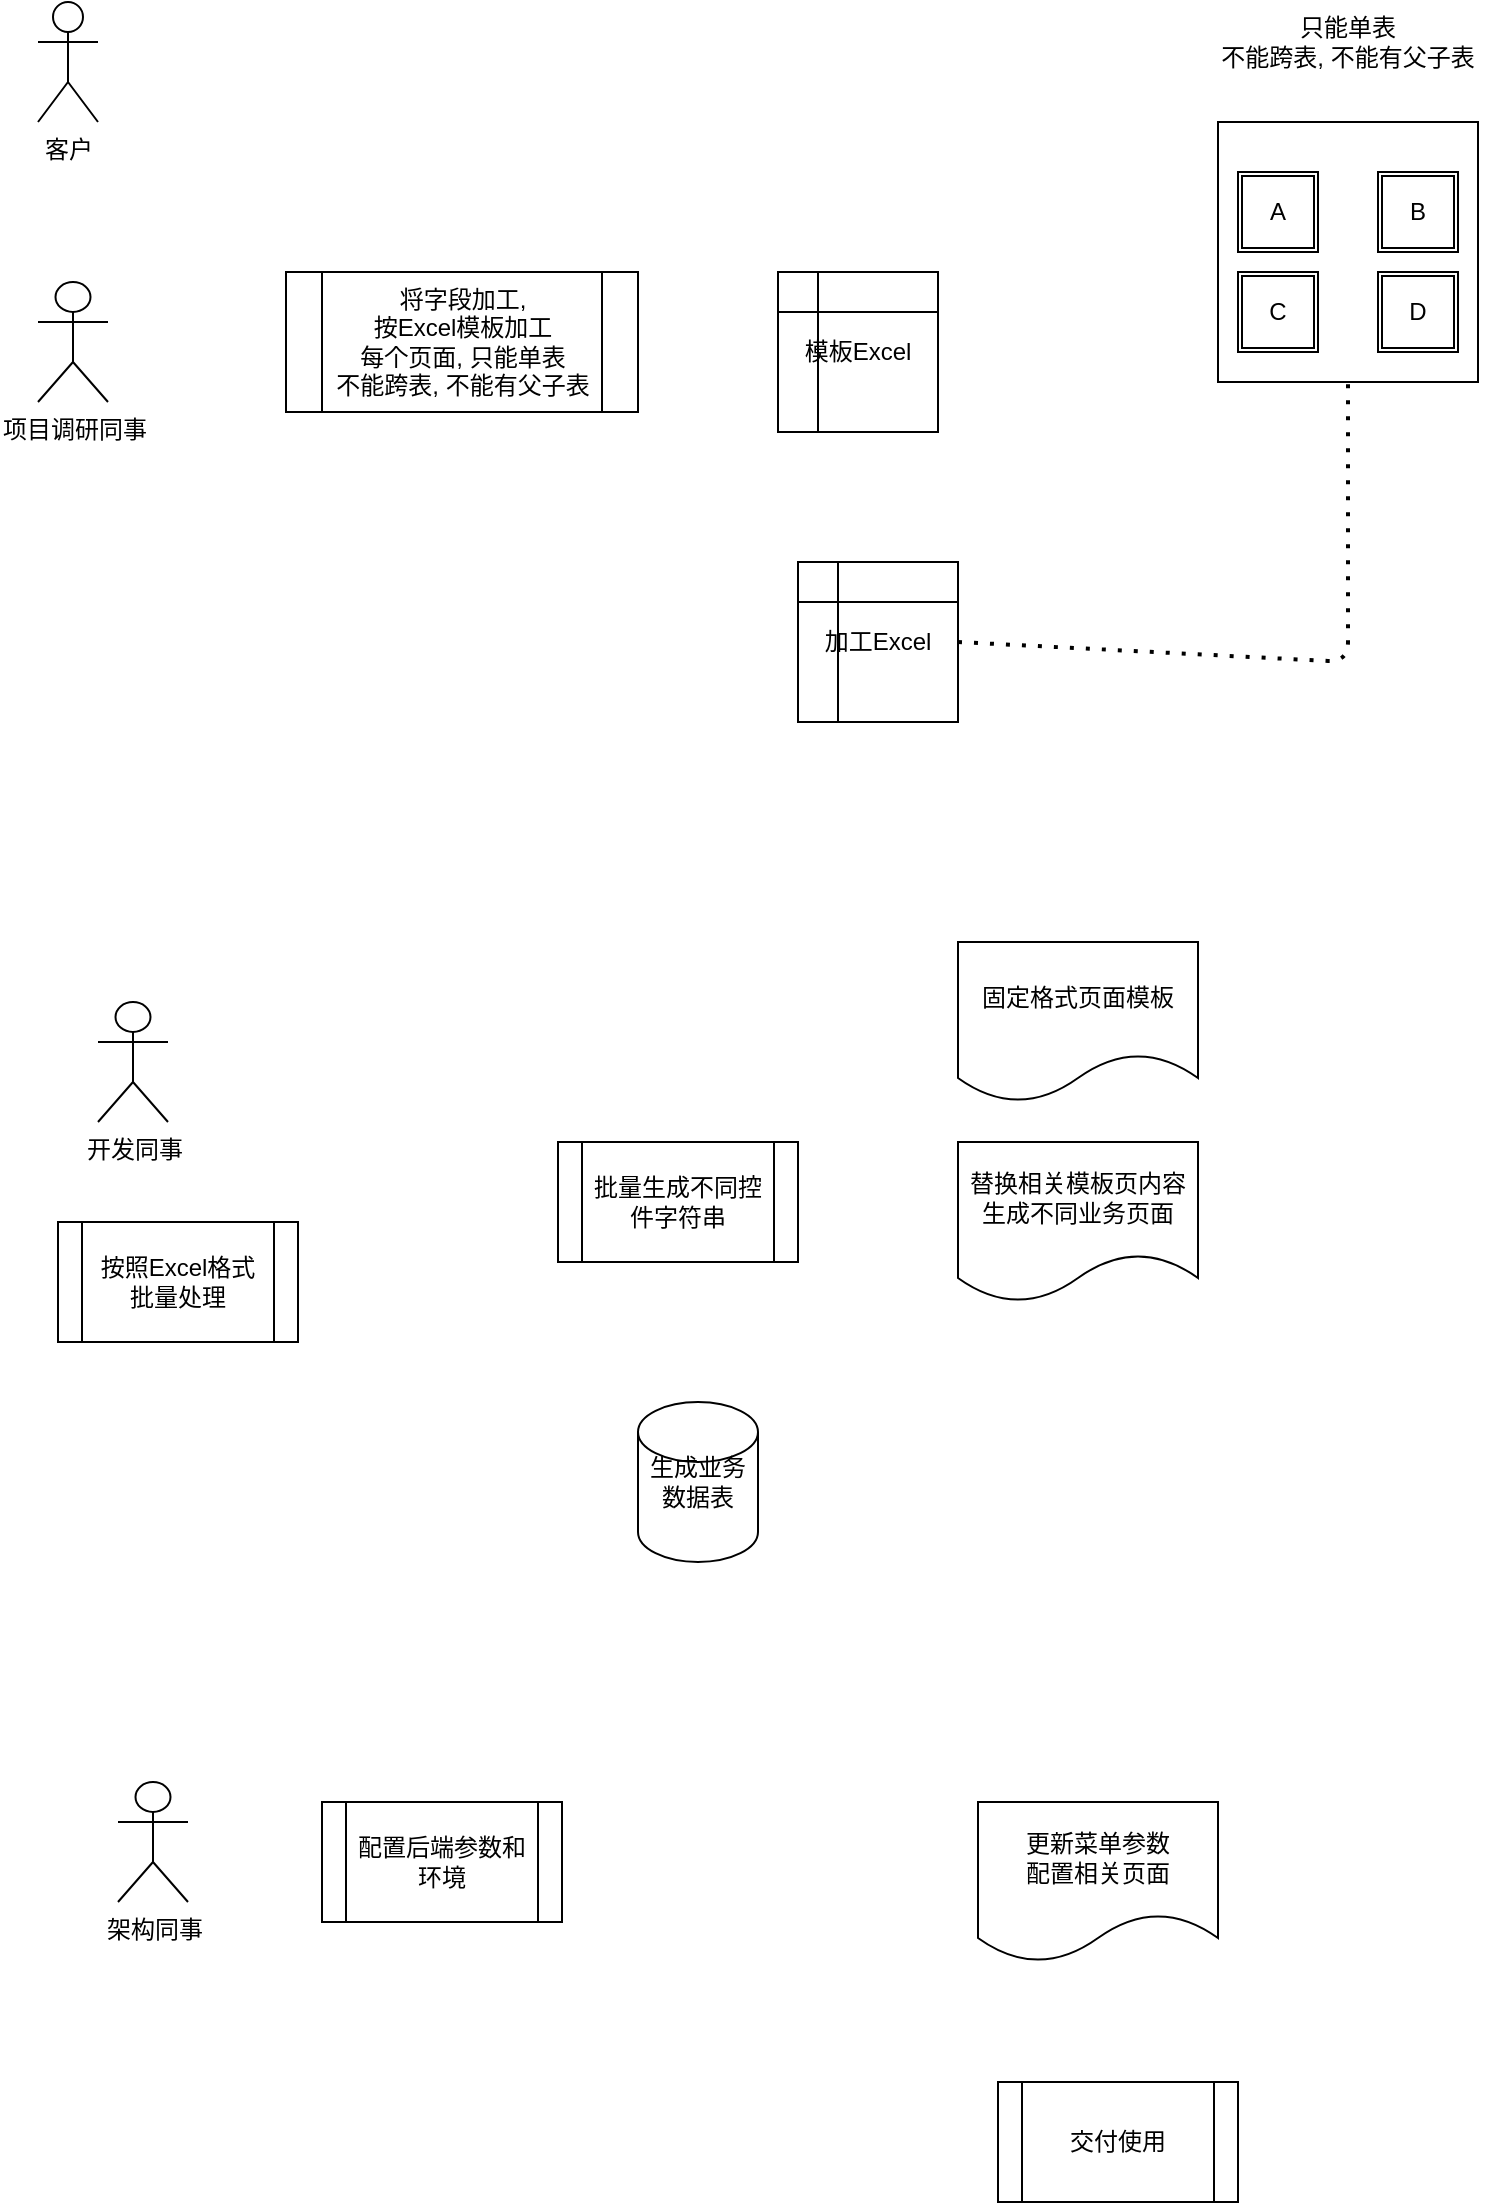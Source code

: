 <mxfile version="13.5.8" type="github">
  <diagram id="m-Iyyw_MuOG-PPegFnNJ" name="Page-1">
    <mxGraphModel dx="1422" dy="746" grid="1" gridSize="10" guides="1" tooltips="1" connect="1" arrows="1" fold="1" page="1" pageScale="1" pageWidth="827" pageHeight="1169" math="0" shadow="0">
      <root>
        <mxCell id="0" />
        <mxCell id="1" parent="0" />
        <mxCell id="lQPYnQpL6KI8RcCghjD9-1" value="客户" style="shape=umlActor;verticalLabelPosition=bottom;verticalAlign=top;html=1;outlineConnect=0;" vertex="1" parent="1">
          <mxGeometry x="80" y="30" width="30" height="60" as="geometry" />
        </mxCell>
        <mxCell id="lQPYnQpL6KI8RcCghjD9-2" value="项目调研同事" style="shape=umlActor;verticalLabelPosition=bottom;verticalAlign=top;html=1;outlineConnect=0;" vertex="1" parent="1">
          <mxGeometry x="80" y="170" width="35" height="60" as="geometry" />
        </mxCell>
        <mxCell id="lQPYnQpL6KI8RcCghjD9-8" value="模板Excel" style="shape=internalStorage;whiteSpace=wrap;html=1;backgroundOutline=1;" vertex="1" parent="1">
          <mxGeometry x="450" y="165" width="80" height="80" as="geometry" />
        </mxCell>
        <mxCell id="lQPYnQpL6KI8RcCghjD9-9" value="加工Excel" style="shape=internalStorage;whiteSpace=wrap;html=1;backgroundOutline=1;" vertex="1" parent="1">
          <mxGeometry x="460" y="310" width="80" height="80" as="geometry" />
        </mxCell>
        <mxCell id="lQPYnQpL6KI8RcCghjD9-10" value="开发同事" style="shape=umlActor;verticalLabelPosition=bottom;verticalAlign=top;html=1;outlineConnect=0;" vertex="1" parent="1">
          <mxGeometry x="110" y="530" width="35" height="60" as="geometry" />
        </mxCell>
        <mxCell id="lQPYnQpL6KI8RcCghjD9-13" value="按照Excel格式&lt;br&gt;批量处理" style="shape=process;whiteSpace=wrap;html=1;backgroundOutline=1;" vertex="1" parent="1">
          <mxGeometry x="90" y="640" width="120" height="60" as="geometry" />
        </mxCell>
        <mxCell id="lQPYnQpL6KI8RcCghjD9-14" value="&lt;span&gt;将字段加工,&lt;/span&gt;&lt;br&gt;&lt;span&gt;按Excel模板加工&lt;/span&gt;&lt;br&gt;&lt;span&gt;每个页面, 只能单表&lt;/span&gt;&lt;br&gt;&lt;span&gt;不能跨表, 不能有父子表&lt;/span&gt;" style="shape=process;whiteSpace=wrap;html=1;backgroundOutline=1;" vertex="1" parent="1">
          <mxGeometry x="204" y="165" width="176" height="70" as="geometry" />
        </mxCell>
        <mxCell id="lQPYnQpL6KI8RcCghjD9-15" value="生成业务数据表" style="shape=cylinder2;whiteSpace=wrap;html=1;boundedLbl=1;backgroundOutline=1;size=15;" vertex="1" parent="1">
          <mxGeometry x="380" y="730" width="60" height="80" as="geometry" />
        </mxCell>
        <mxCell id="lQPYnQpL6KI8RcCghjD9-23" value="" style="group" vertex="1" connectable="0" parent="1">
          <mxGeometry x="660" y="40" width="150" height="180" as="geometry" />
        </mxCell>
        <mxCell id="lQPYnQpL6KI8RcCghjD9-21" value="" style="group" vertex="1" connectable="0" parent="lQPYnQpL6KI8RcCghjD9-23">
          <mxGeometry x="10" y="50" width="130" height="130" as="geometry" />
        </mxCell>
        <mxCell id="lQPYnQpL6KI8RcCghjD9-20" value="" style="whiteSpace=wrap;html=1;aspect=fixed;" vertex="1" parent="lQPYnQpL6KI8RcCghjD9-21">
          <mxGeometry width="130" height="130" as="geometry" />
        </mxCell>
        <mxCell id="lQPYnQpL6KI8RcCghjD9-16" value="A" style="shape=ext;double=1;whiteSpace=wrap;html=1;aspect=fixed;" vertex="1" parent="lQPYnQpL6KI8RcCghjD9-21">
          <mxGeometry x="10" y="25" width="40" height="40" as="geometry" />
        </mxCell>
        <mxCell id="lQPYnQpL6KI8RcCghjD9-17" value="B" style="shape=ext;double=1;whiteSpace=wrap;html=1;aspect=fixed;" vertex="1" parent="lQPYnQpL6KI8RcCghjD9-21">
          <mxGeometry x="80" y="25" width="40" height="40" as="geometry" />
        </mxCell>
        <mxCell id="lQPYnQpL6KI8RcCghjD9-18" value="C" style="shape=ext;double=1;whiteSpace=wrap;html=1;aspect=fixed;" vertex="1" parent="lQPYnQpL6KI8RcCghjD9-21">
          <mxGeometry x="10" y="75" width="40" height="40" as="geometry" />
        </mxCell>
        <mxCell id="lQPYnQpL6KI8RcCghjD9-19" value="D" style="shape=ext;double=1;whiteSpace=wrap;html=1;aspect=fixed;" vertex="1" parent="lQPYnQpL6KI8RcCghjD9-21">
          <mxGeometry x="80" y="75" width="40" height="40" as="geometry" />
        </mxCell>
        <mxCell id="lQPYnQpL6KI8RcCghjD9-22" value="只能单表&lt;br&gt;不能跨表, 不能有父子表" style="text;html=1;strokeColor=none;fillColor=none;align=center;verticalAlign=middle;whiteSpace=wrap;rounded=0;" vertex="1" parent="lQPYnQpL6KI8RcCghjD9-23">
          <mxGeometry width="150" height="20" as="geometry" />
        </mxCell>
        <mxCell id="lQPYnQpL6KI8RcCghjD9-25" value="" style="endArrow=none;dashed=1;html=1;dashPattern=1 3;strokeWidth=2;entryX=0.5;entryY=1;entryDx=0;entryDy=0;exitX=1;exitY=0.5;exitDx=0;exitDy=0;" edge="1" parent="1" source="lQPYnQpL6KI8RcCghjD9-9" target="lQPYnQpL6KI8RcCghjD9-20">
          <mxGeometry width="50" height="50" relative="1" as="geometry">
            <mxPoint x="700" y="380" as="sourcePoint" />
            <mxPoint x="750" y="330" as="targetPoint" />
            <Array as="points">
              <mxPoint x="735" y="360" />
            </Array>
          </mxGeometry>
        </mxCell>
        <mxCell id="lQPYnQpL6KI8RcCghjD9-26" value="批量生成不同控件字符串" style="shape=process;whiteSpace=wrap;html=1;backgroundOutline=1;" vertex="1" parent="1">
          <mxGeometry x="340" y="600" width="120" height="60" as="geometry" />
        </mxCell>
        <mxCell id="lQPYnQpL6KI8RcCghjD9-28" value="固定格式页面模板" style="shape=document;whiteSpace=wrap;html=1;boundedLbl=1;" vertex="1" parent="1">
          <mxGeometry x="540" y="500" width="120" height="80" as="geometry" />
        </mxCell>
        <mxCell id="lQPYnQpL6KI8RcCghjD9-29" value="替换相关模板页内容&lt;br&gt;生成不同业务页面" style="shape=document;whiteSpace=wrap;html=1;boundedLbl=1;" vertex="1" parent="1">
          <mxGeometry x="540" y="600" width="120" height="80" as="geometry" />
        </mxCell>
        <mxCell id="lQPYnQpL6KI8RcCghjD9-30" value="更新菜单参数&lt;br&gt;配置相关页面" style="shape=document;whiteSpace=wrap;html=1;boundedLbl=1;" vertex="1" parent="1">
          <mxGeometry x="550" y="930" width="120" height="80" as="geometry" />
        </mxCell>
        <mxCell id="lQPYnQpL6KI8RcCghjD9-31" value="架构同事" style="shape=umlActor;verticalLabelPosition=bottom;verticalAlign=top;html=1;outlineConnect=0;" vertex="1" parent="1">
          <mxGeometry x="120" y="920" width="35" height="60" as="geometry" />
        </mxCell>
        <mxCell id="lQPYnQpL6KI8RcCghjD9-33" value="配置后端参数和环境" style="shape=process;whiteSpace=wrap;html=1;backgroundOutline=1;" vertex="1" parent="1">
          <mxGeometry x="222" y="930" width="120" height="60" as="geometry" />
        </mxCell>
        <mxCell id="lQPYnQpL6KI8RcCghjD9-36" value="交付使用" style="shape=process;whiteSpace=wrap;html=1;backgroundOutline=1;" vertex="1" parent="1">
          <mxGeometry x="560" y="1070" width="120" height="60" as="geometry" />
        </mxCell>
      </root>
    </mxGraphModel>
  </diagram>
</mxfile>

